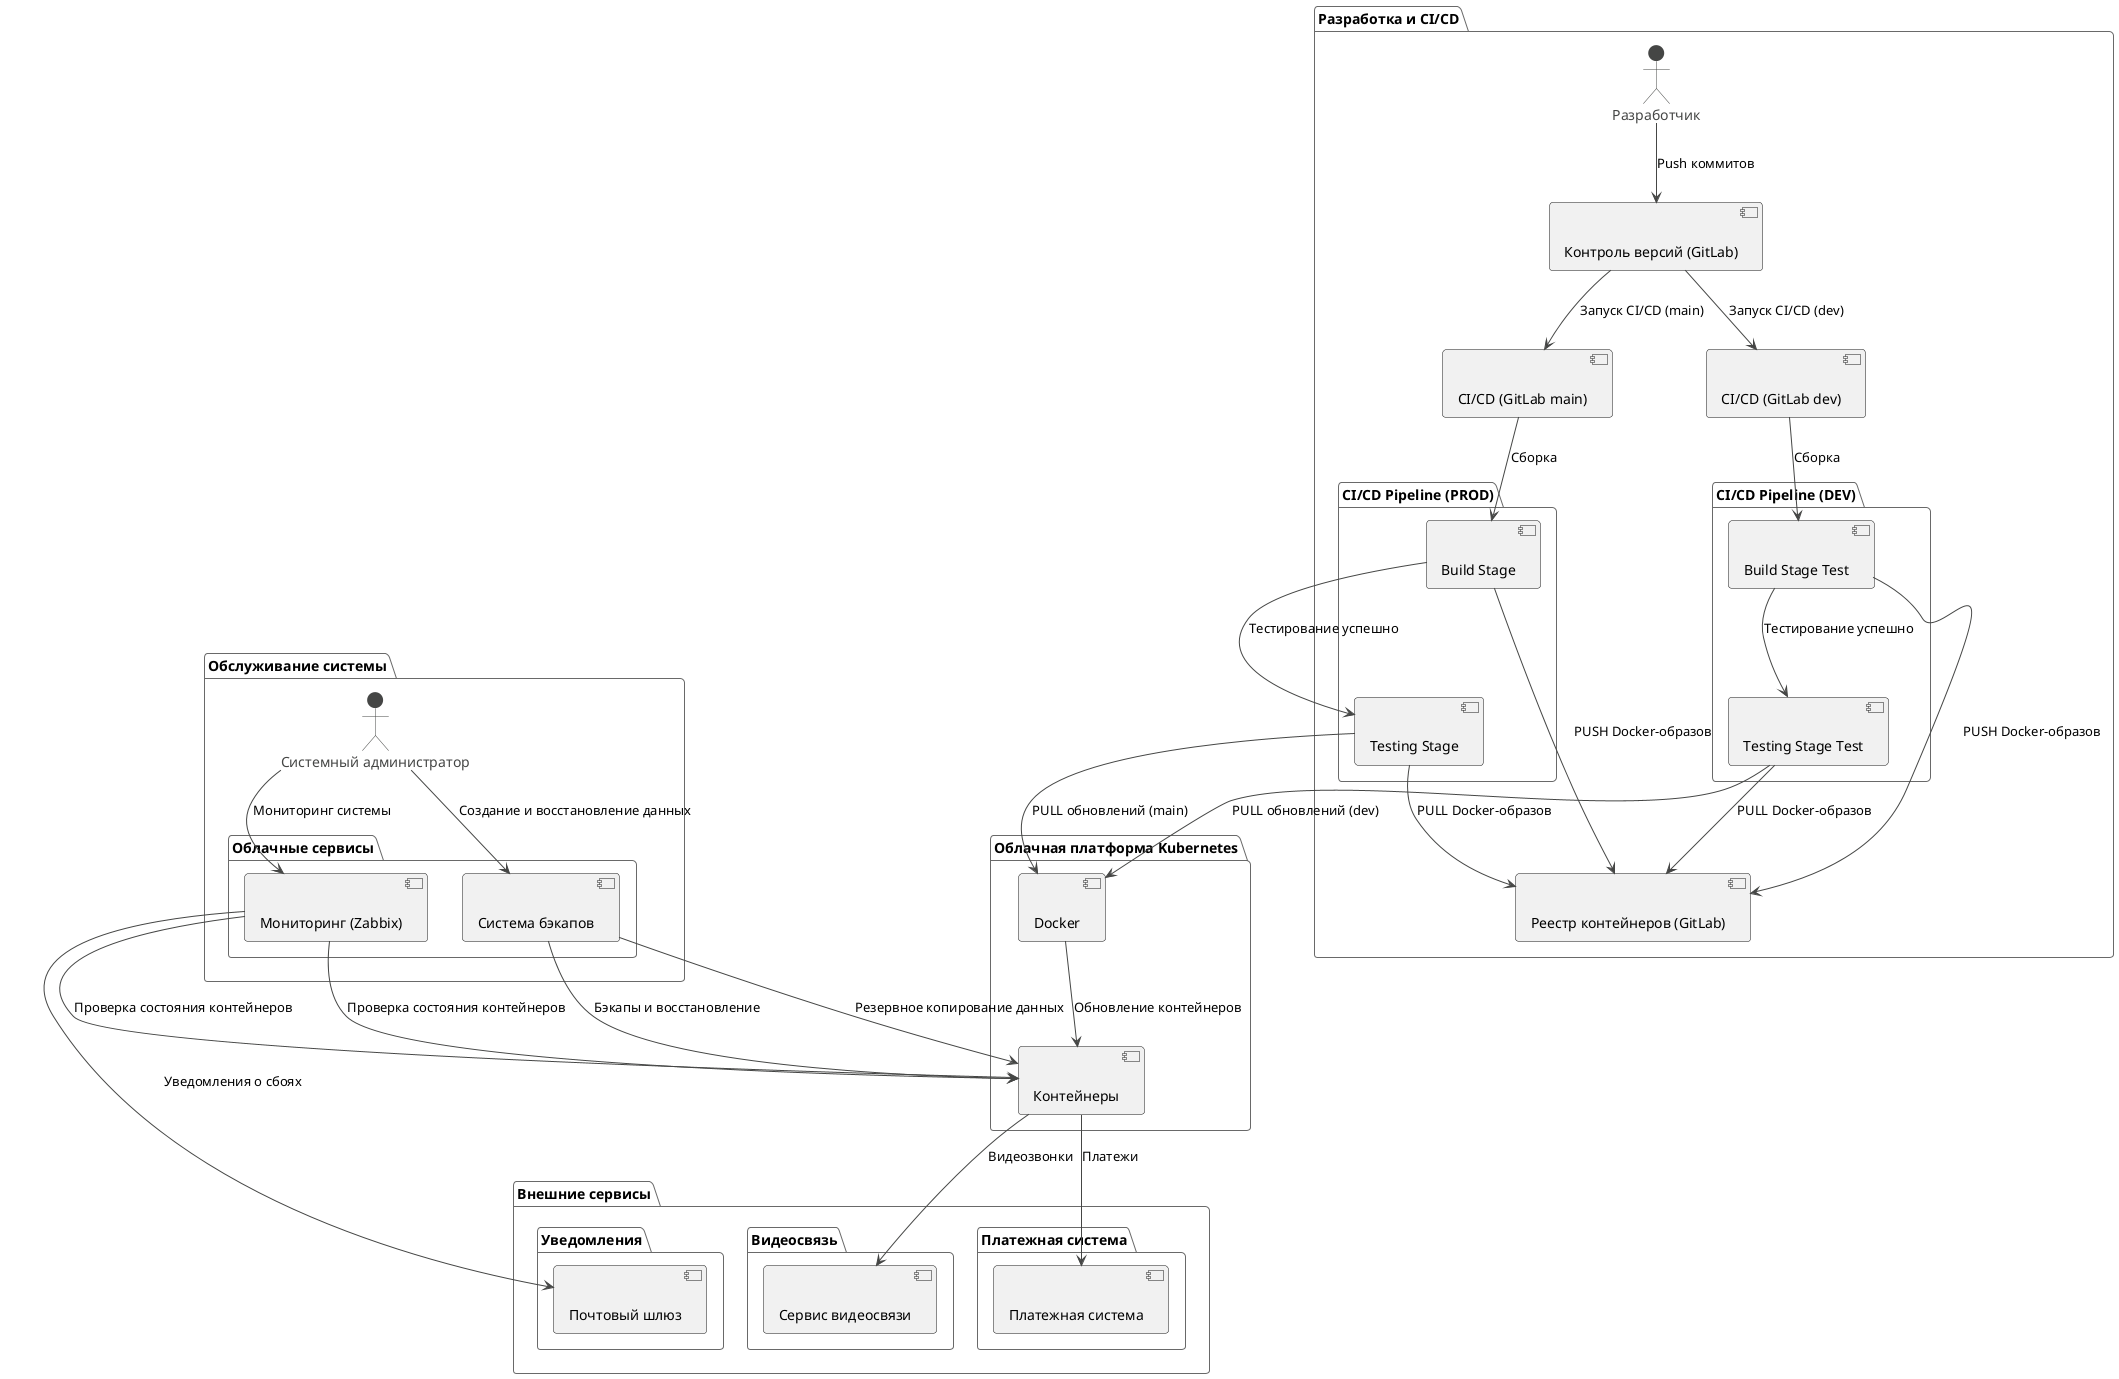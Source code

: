 @startuml
!theme vibrant

' Пакет Kubernetes
package "Облачная платформа Kubernetes" as k8s {
    [Docker] as docker << (C, #FFAAAA) >>
    [Контейнеры] as containers << (C, #FFAAAA) >>
}

' Обслуживание системы
package "Обслуживание системы" as maintenance {
    actor "Системный администратор" as sys_admin
    package "Облачные сервисы" as cloud {
        [Мониторинг (Zabbix)] as monitoring_service << (C, #FFAAAA) >>
        [Система бэкапов] as backup_service << (C, #FFAAAA) >>
    }
}

' Внешние сервисы
package "Внешние сервисы" as external_services {
    package "Уведомления" as notifications {
        [Почтовый шлюз] as email_service << (C, #FFAAAA) >>
    }
    package "Видеосвязь" as video {
        [Сервис видеосвязи] as video_service << (C, #FFAAAA) >>
    }
    package "Платежная система" as payment {
        [Платежная система] as payment_service << (C, #FFAAAA) >>
    }
}

' Разработка и CI/CD Pipeline
package "Разработка и CI/CD" as development {
    actor "Разработчик" as developer
    [Контроль версий (GitLab)] as vcs << (C, #FFAAAA) >>
    [CI/CD (GitLab main)] as cicd_prod << (C, #FFAAAA) >>
    [CI/CD (GitLab dev)] as cicd_dev << (C, #FFAAAA) >>

    package "CI/CD Pipeline (PROD)" as pipeline_prod {
        [Build Stage] as build_stage_prod << (C, #FFAAAA) >>
        [Testing Stage] as test_stage_prod << (C, #FFAAAA) >>
    }

    package "CI/CD Pipeline (DEV)" as pipeline_dev {
        [Build Stage Test] as build_stage_dev << (C, #FFAAAA) >>
        [Testing Stage Test] as test_stage_dev << (C, #FFAAAA) >>
    }

    [Реестр контейнеров (GitLab)] as container_registry << (C, #FFAAAA) >>
}

' Связи между компонентами
sys_admin --> monitoring_service : "Мониторинг системы"
sys_admin --> backup_service : "Создание и восстановление данных"
monitoring_service --> email_service : "Уведомления о сбоях"
monitoring_service --> containers : "Проверка состояния контейнеров"
backup_service --> containers : "Бэкапы и восстановление"

developer --> vcs : "Push коммитов"
vcs --> cicd_prod : "Запуск CI/CD (main)"
vcs --> cicd_dev : "Запуск CI/CD (dev)"
cicd_prod --> build_stage_prod : "Сборка"
cicd_dev --> build_stage_dev : "Сборка"

build_stage_prod --> container_registry : "PUSH Docker-образов"
build_stage_dev --> container_registry : "PUSH Docker-образов"
test_stage_prod --> container_registry : "PULL Docker-образов"
test_stage_dev --> container_registry : "PULL Docker-образов"

build_stage_prod --> test_stage_prod : "Тестирование успешно"
build_stage_dev --> test_stage_dev : "Тестирование успешно"

test_stage_prod --> docker : "PULL обновлений (main)"
test_stage_dev --> docker : "PULL обновлений (dev)"
docker --> containers : "Обновление контейнеров"

monitoring_service --> containers : "Проверка состояния контейнеров"
backup_service --> containers : "Резервное копирование данных"

' Внешний сервис видеосвязи
containers --> video_service : "Видеозвонки"
containers --> payment_service : "Платежи"

@enduml
